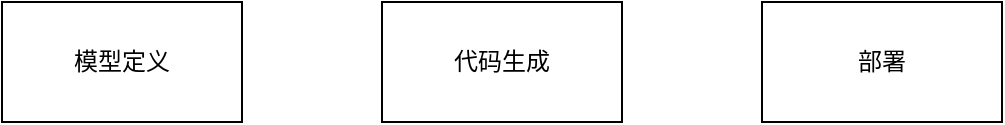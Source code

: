 <mxfile version="20.2.7" type="github">
  <diagram id="l5V3WFINtFmWTGZPloUW" name="第 1 页">
    <mxGraphModel dx="1209" dy="666" grid="1" gridSize="10" guides="1" tooltips="1" connect="1" arrows="1" fold="1" page="1" pageScale="1" pageWidth="827" pageHeight="1169" math="0" shadow="0">
      <root>
        <mxCell id="0" />
        <mxCell id="1" parent="0" />
        <mxCell id="efk_rA2xWzFZ_bPTiWzE-1" value="模型定义" style="rounded=0;whiteSpace=wrap;html=1;" vertex="1" parent="1">
          <mxGeometry x="190" y="140" width="120" height="60" as="geometry" />
        </mxCell>
        <mxCell id="efk_rA2xWzFZ_bPTiWzE-2" value="代码生成" style="rounded=0;whiteSpace=wrap;html=1;" vertex="1" parent="1">
          <mxGeometry x="380" y="140" width="120" height="60" as="geometry" />
        </mxCell>
        <mxCell id="efk_rA2xWzFZ_bPTiWzE-3" value="部署" style="rounded=0;whiteSpace=wrap;html=1;" vertex="1" parent="1">
          <mxGeometry x="570" y="140" width="120" height="60" as="geometry" />
        </mxCell>
      </root>
    </mxGraphModel>
  </diagram>
</mxfile>
